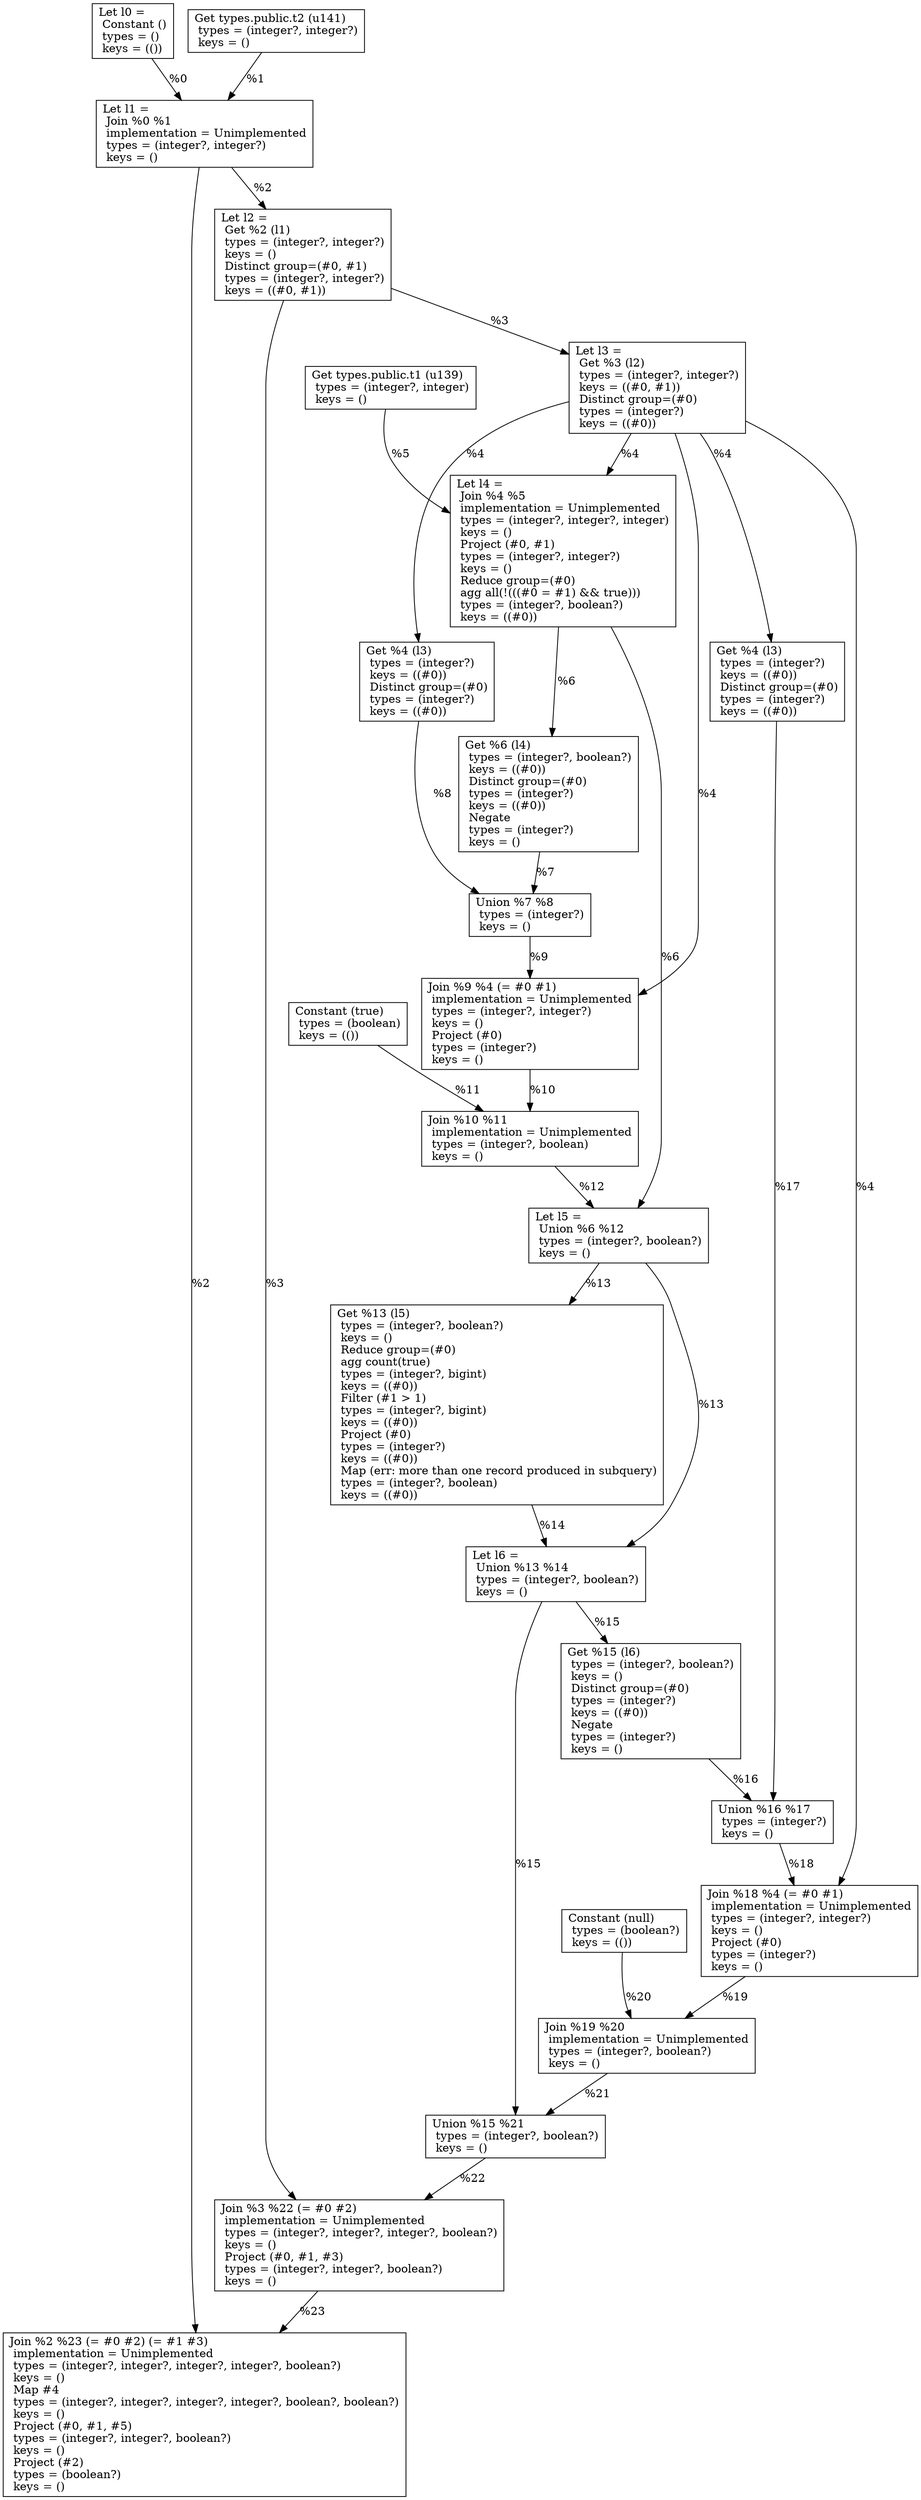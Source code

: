 digraph G {
    node0 [shape = record, label="Let l0 =\l Constant ()\l  types = ()\l  keys = (())\l"]
    node1 [shape = record, label=" Get types.public.t2 (u141)\l  types = (integer?, integer?)\l  keys = ()\l"]
    node2 [shape = record, label="Let l1 =\l Join %0 %1\l  implementation = Unimplemented\l  types = (integer?, integer?)\l  keys = ()\l"]
    node3 [shape = record, label="Let l2 =\l Get %2 (l1)\l  types = (integer?, integer?)\l  keys = ()\l Distinct group=(#0, #1)\l  types = (integer?, integer?)\l  keys = ((#0, #1))\l"]
    node4 [shape = record, label="Let l3 =\l Get %3 (l2)\l  types = (integer?, integer?)\l  keys = ((#0, #1))\l Distinct group=(#0)\l  types = (integer?)\l  keys = ((#0))\l"]
    node5 [shape = record, label=" Get types.public.t1 (u139)\l  types = (integer?, integer)\l  keys = ()\l"]
    node6 [shape = record, label="Let l4 =\l Join %4 %5\l  implementation = Unimplemented\l  types = (integer?, integer?, integer)\l  keys = ()\l Project (#0, #1)\l  types = (integer?, integer?)\l  keys = ()\l Reduce group=(#0)\l  agg all(!(((#0 = #1) && true)))\l  types = (integer?, boolean?)\l  keys = ((#0))\l"]
    node7 [shape = record, label=" Get %6 (l4)\l  types = (integer?, boolean?)\l  keys = ((#0))\l Distinct group=(#0)\l  types = (integer?)\l  keys = ((#0))\l Negate\l  types = (integer?)\l  keys = ()\l"]
    node8 [shape = record, label=" Get %4 (l3)\l  types = (integer?)\l  keys = ((#0))\l Distinct group=(#0)\l  types = (integer?)\l  keys = ((#0))\l"]
    node9 [shape = record, label=" Union %7 %8\l  types = (integer?)\l  keys = ()\l"]
    node10 [shape = record, label=" Join %9 %4 (= #0 #1)\l  implementation = Unimplemented\l  types = (integer?, integer?)\l  keys = ()\l Project (#0)\l  types = (integer?)\l  keys = ()\l"]
    node11 [shape = record, label=" Constant (true)\l  types = (boolean)\l  keys = (())\l"]
    node12 [shape = record, label=" Join %10 %11\l  implementation = Unimplemented\l  types = (integer?, boolean)\l  keys = ()\l"]
    node13 [shape = record, label="Let l5 =\l Union %6 %12\l  types = (integer?, boolean?)\l  keys = ()\l"]
    node14 [shape = record, label=" Get %13 (l5)\l  types = (integer?, boolean?)\l  keys = ()\l Reduce group=(#0)\l  agg count(true)\l  types = (integer?, bigint)\l  keys = ((#0))\l Filter (#1 \> 1)\l  types = (integer?, bigint)\l  keys = ((#0))\l Project (#0)\l  types = (integer?)\l  keys = ((#0))\l Map (err: more than one record produced in subquery)\l  types = (integer?, boolean)\l  keys = ((#0))\l"]
    node15 [shape = record, label="Let l6 =\l Union %13 %14\l  types = (integer?, boolean?)\l  keys = ()\l"]
    node16 [shape = record, label=" Get %15 (l6)\l  types = (integer?, boolean?)\l  keys = ()\l Distinct group=(#0)\l  types = (integer?)\l  keys = ((#0))\l Negate\l  types = (integer?)\l  keys = ()\l"]
    node17 [shape = record, label=" Get %4 (l3)\l  types = (integer?)\l  keys = ((#0))\l Distinct group=(#0)\l  types = (integer?)\l  keys = ((#0))\l"]
    node18 [shape = record, label=" Union %16 %17\l  types = (integer?)\l  keys = ()\l"]
    node19 [shape = record, label=" Join %18 %4 (= #0 #1)\l  implementation = Unimplemented\l  types = (integer?, integer?)\l  keys = ()\l Project (#0)\l  types = (integer?)\l  keys = ()\l"]
    node20 [shape = record, label=" Constant (null)\l  types = (boolean?)\l  keys = (())\l"]
    node21 [shape = record, label=" Join %19 %20\l  implementation = Unimplemented\l  types = (integer?, boolean?)\l  keys = ()\l"]
    node22 [shape = record, label=" Union %15 %21\l  types = (integer?, boolean?)\l  keys = ()\l"]
    node23 [shape = record, label=" Join %3 %22 (= #0 #2)\l  implementation = Unimplemented\l  types = (integer?, integer?, integer?, boolean?)\l  keys = ()\l Project (#0, #1, #3)\l  types = (integer?, integer?, boolean?)\l  keys = ()\l"]
    node24 [shape = record, label=" Join %2 %23 (= #0 #2) (= #1 #3)\l  implementation = Unimplemented\l  types = (integer?, integer?, integer?, integer?, boolean?)\l  keys = ()\l Map #4\l  types = (integer?, integer?, integer?, integer?, boolean?, boolean?)\l  keys = ()\l Project (#0, #1, #5)\l  types = (integer?, integer?, boolean?)\l  keys = ()\l Project (#2)\l  types = (boolean?)\l  keys = ()\l"]
    node4 -> node10 [label = "%4\l"]
    node21 -> node22 [label = "%21\l"]
    node2 -> node24 [label = "%2\l"]
    node1 -> node2 [label = "%1\l"]
    node15 -> node22 [label = "%15\l"]
    node11 -> node12 [label = "%11\l"]
    node22 -> node23 [label = "%22\l"]
    node2 -> node3 [label = "%2\l"]
    node7 -> node9 [label = "%7\l"]
    node4 -> node17 [label = "%4\l"]
    node4 -> node6 [label = "%4\l"]
    node9 -> node10 [label = "%9\l"]
    node6 -> node7 [label = "%6\l"]
    node14 -> node15 [label = "%14\l"]
    node5 -> node6 [label = "%5\l"]
    node18 -> node19 [label = "%18\l"]
    node19 -> node21 [label = "%19\l"]
    node0 -> node2 [label = "%0\l"]
    node4 -> node19 [label = "%4\l"]
    node12 -> node13 [label = "%12\l"]
    node8 -> node9 [label = "%8\l"]
    node13 -> node14 [label = "%13\l"]
    node23 -> node24 [label = "%23\l"]
    node20 -> node21 [label = "%20\l"]
    node10 -> node12 [label = "%10\l"]
    node16 -> node18 [label = "%16\l"]
    node3 -> node4 [label = "%3\l"]
    node6 -> node13 [label = "%6\l"]
    node4 -> node8 [label = "%4\l"]
    node3 -> node23 [label = "%3\l"]
    node15 -> node16 [label = "%15\l"]
    node13 -> node15 [label = "%13\l"]
    node17 -> node18 [label = "%17\l"]
}
